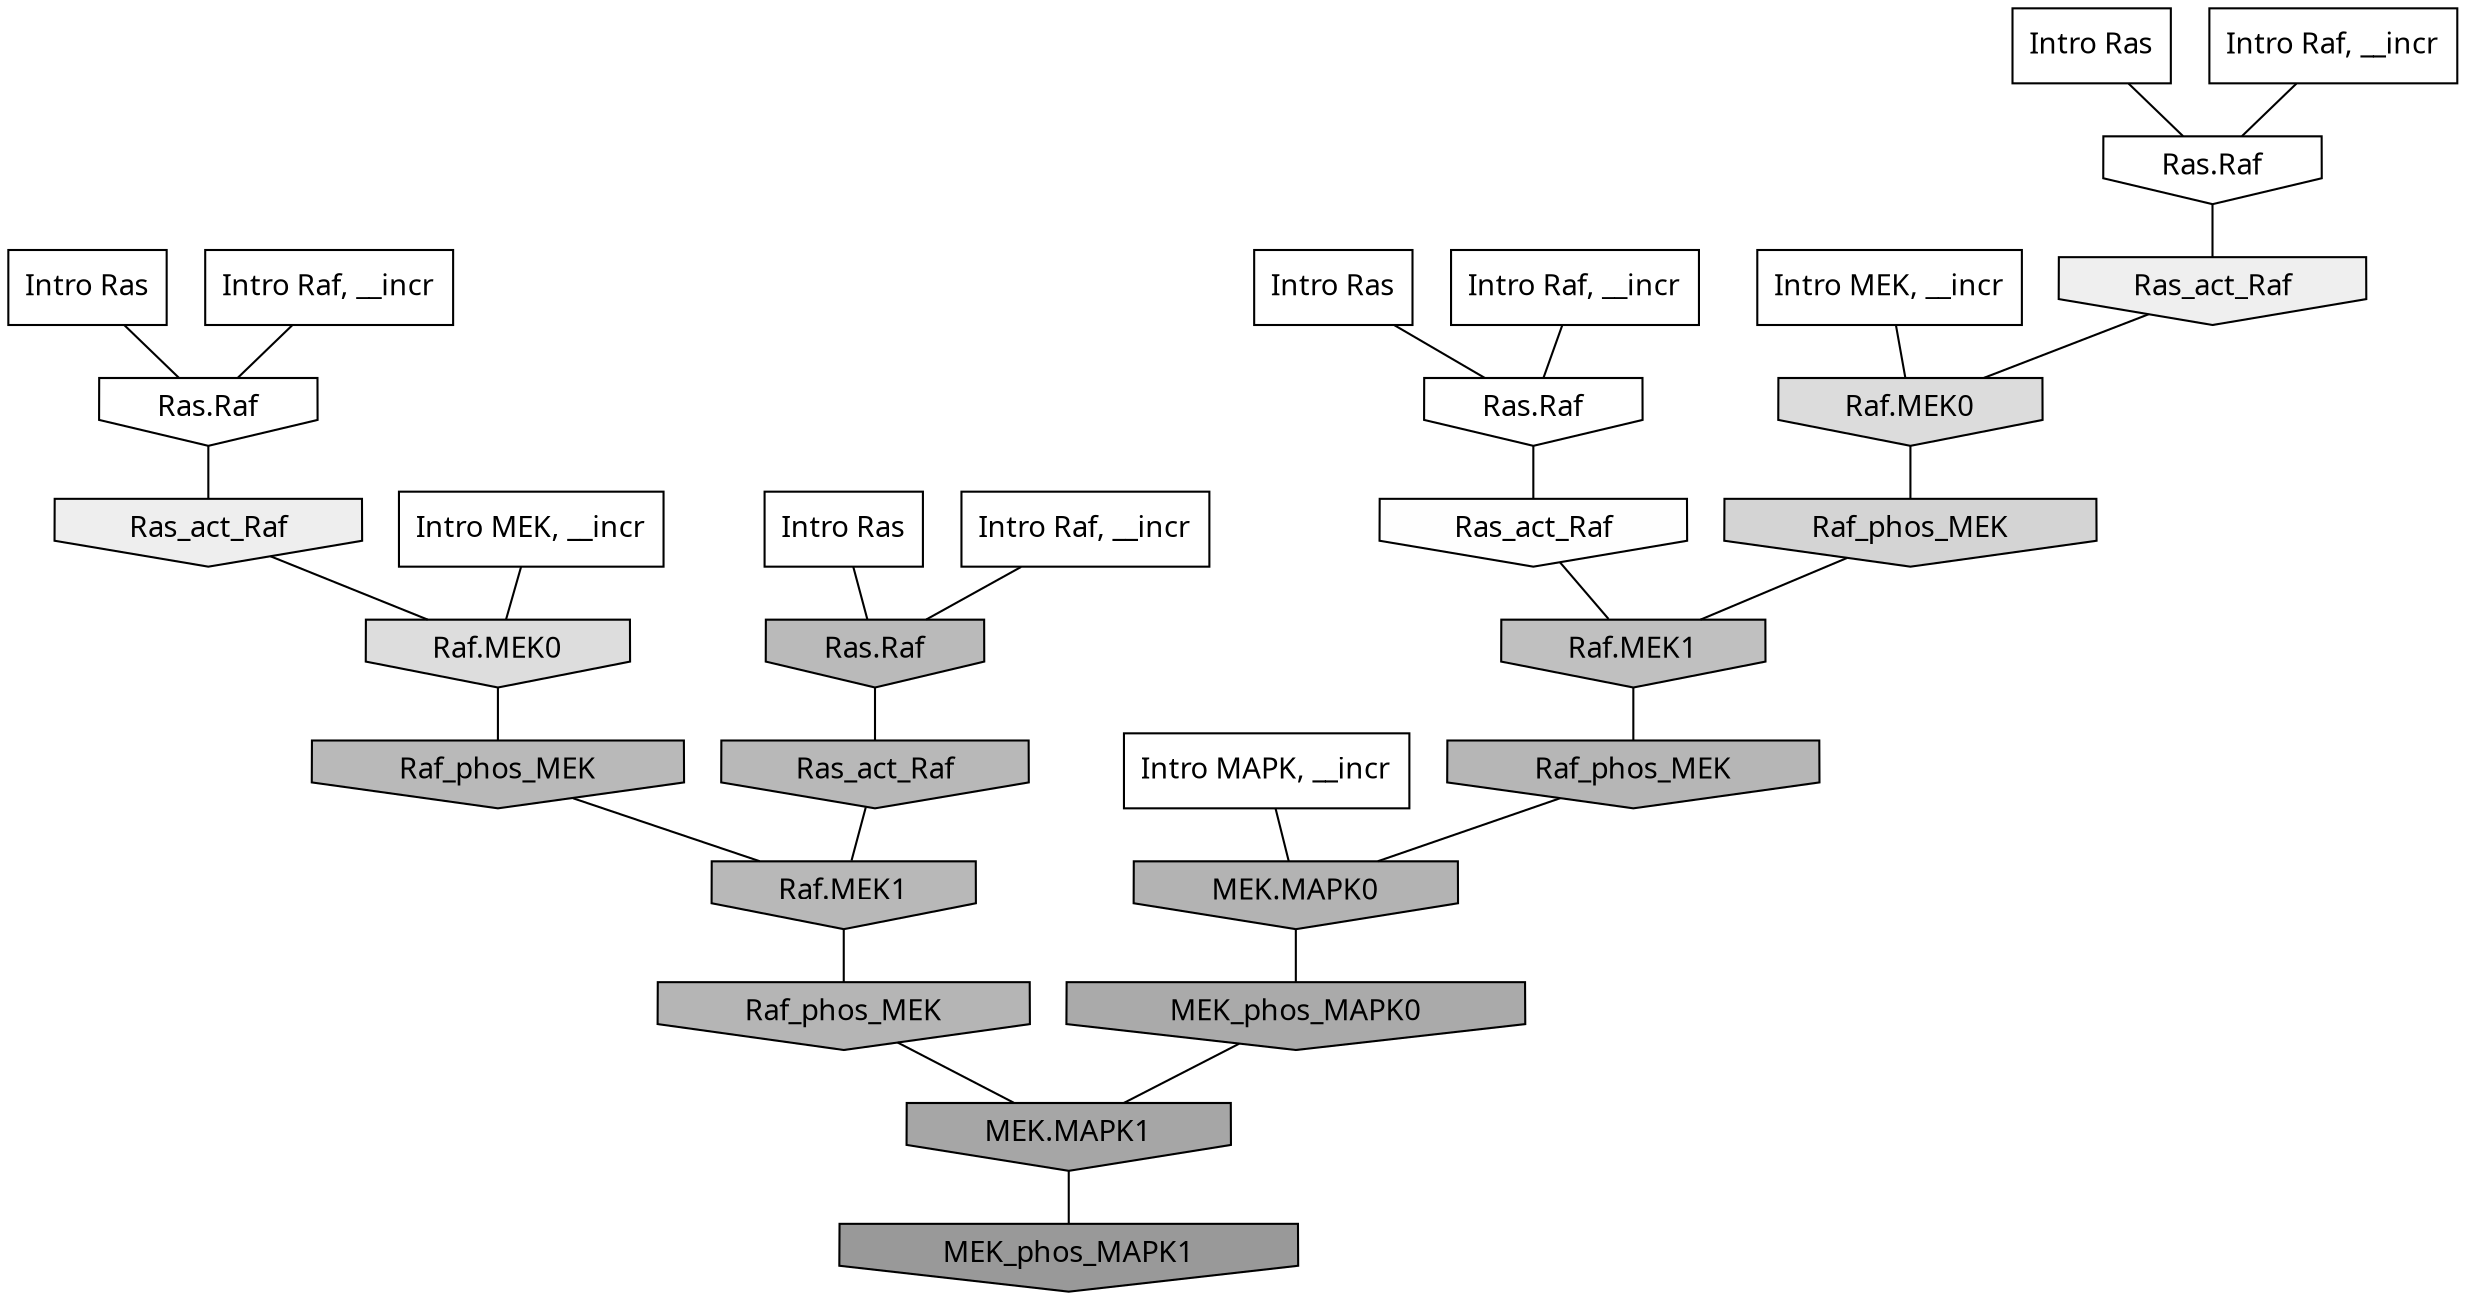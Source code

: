 digraph G{
  rankdir="TB";
  ranksep=0.30;
  node [fontname="CMU Serif"];
  edge [fontname="CMU Serif"];
  
  17 [label="Intro Ras", shape=rectangle, style=filled, fillcolor="0.000 0.000 1.000"]
  
  41 [label="Intro Ras", shape=rectangle, style=filled, fillcolor="0.000 0.000 1.000"]
  
  45 [label="Intro Ras", shape=rectangle, style=filled, fillcolor="0.000 0.000 1.000"]
  
  79 [label="Intro Ras", shape=rectangle, style=filled, fillcolor="0.000 0.000 1.000"]
  
  367 [label="Intro Raf, __incr", shape=rectangle, style=filled, fillcolor="0.000 0.000 1.000"]
  
  651 [label="Intro Raf, __incr", shape=rectangle, style=filled, fillcolor="0.000 0.000 1.000"]
  
  824 [label="Intro Raf, __incr", shape=rectangle, style=filled, fillcolor="0.000 0.000 1.000"]
  
  862 [label="Intro Raf, __incr", shape=rectangle, style=filled, fillcolor="0.000 0.000 1.000"]
  
  1732 [label="Intro MEK, __incr", shape=rectangle, style=filled, fillcolor="0.000 0.000 1.000"]
  
  1981 [label="Intro MEK, __incr", shape=rectangle, style=filled, fillcolor="0.000 0.000 1.000"]
  
  2153 [label="Intro MAPK, __incr", shape=rectangle, style=filled, fillcolor="0.000 0.000 1.000"]
  
  3241 [label="Ras.Raf", shape=invhouse, style=filled, fillcolor="0.000 0.000 1.000"]
  
  3264 [label="Ras.Raf", shape=invhouse, style=filled, fillcolor="0.000 0.000 1.000"]
  
  3301 [label="Ras.Raf", shape=invhouse, style=filled, fillcolor="0.000 0.000 1.000"]
  
  3336 [label="Ras_act_Raf", shape=invhouse, style=filled, fillcolor="0.000 0.000 0.995"]
  
  3693 [label="Ras_act_Raf", shape=invhouse, style=filled, fillcolor="0.000 0.000 0.935"]
  
  3746 [label="Ras_act_Raf", shape=invhouse, style=filled, fillcolor="0.000 0.000 0.931"]
  
  4521 [label="Raf.MEK0", shape=invhouse, style=filled, fillcolor="0.000 0.000 0.867"]
  
  4587 [label="Raf.MEK0", shape=invhouse, style=filled, fillcolor="0.000 0.000 0.861"]
  
  5016 [label="Raf_phos_MEK", shape=invhouse, style=filled, fillcolor="0.000 0.000 0.830"]
  
  6178 [label="Raf.MEK1", shape=invhouse, style=filled, fillcolor="0.000 0.000 0.753"]
  
  6626 [label="Ras.Raf", shape=invhouse, style=filled, fillcolor="0.000 0.000 0.730"]
  
  6793 [label="Raf_phos_MEK", shape=invhouse, style=filled, fillcolor="0.000 0.000 0.723"]
  
  6842 [label="Ras_act_Raf", shape=invhouse, style=filled, fillcolor="0.000 0.000 0.721"]
  
  6845 [label="Raf.MEK1", shape=invhouse, style=filled, fillcolor="0.000 0.000 0.721"]
  
  7003 [label="Raf_phos_MEK", shape=invhouse, style=filled, fillcolor="0.000 0.000 0.714"]
  
  7168 [label="Raf_phos_MEK", shape=invhouse, style=filled, fillcolor="0.000 0.000 0.708"]
  
  7271 [label="MEK.MAPK0", shape=invhouse, style=filled, fillcolor="0.000 0.000 0.703"]
  
  8257 [label="MEK_phos_MAPK0", shape=invhouse, style=filled, fillcolor="0.000 0.000 0.667"]
  
  8666 [label="MEK.MAPK1", shape=invhouse, style=filled, fillcolor="0.000 0.000 0.652"]
  
  10507 [label="MEK_phos_MAPK1", shape=invhouse, style=filled, fillcolor="0.000 0.000 0.600"]
  
  
  8666 -> 10507 [dir=none, color="0.000 0.000 0.000"] 
  8257 -> 8666 [dir=none, color="0.000 0.000 0.000"] 
  7271 -> 8257 [dir=none, color="0.000 0.000 0.000"] 
  7168 -> 8666 [dir=none, color="0.000 0.000 0.000"] 
  7003 -> 7271 [dir=none, color="0.000 0.000 0.000"] 
  6845 -> 7168 [dir=none, color="0.000 0.000 0.000"] 
  6842 -> 6845 [dir=none, color="0.000 0.000 0.000"] 
  6793 -> 6845 [dir=none, color="0.000 0.000 0.000"] 
  6626 -> 6842 [dir=none, color="0.000 0.000 0.000"] 
  6178 -> 7003 [dir=none, color="0.000 0.000 0.000"] 
  5016 -> 6178 [dir=none, color="0.000 0.000 0.000"] 
  4587 -> 5016 [dir=none, color="0.000 0.000 0.000"] 
  4521 -> 6793 [dir=none, color="0.000 0.000 0.000"] 
  3746 -> 4521 [dir=none, color="0.000 0.000 0.000"] 
  3693 -> 4587 [dir=none, color="0.000 0.000 0.000"] 
  3336 -> 6178 [dir=none, color="0.000 0.000 0.000"] 
  3301 -> 3336 [dir=none, color="0.000 0.000 0.000"] 
  3264 -> 3746 [dir=none, color="0.000 0.000 0.000"] 
  3241 -> 3693 [dir=none, color="0.000 0.000 0.000"] 
  2153 -> 7271 [dir=none, color="0.000 0.000 0.000"] 
  1981 -> 4587 [dir=none, color="0.000 0.000 0.000"] 
  1732 -> 4521 [dir=none, color="0.000 0.000 0.000"] 
  862 -> 3241 [dir=none, color="0.000 0.000 0.000"] 
  824 -> 3301 [dir=none, color="0.000 0.000 0.000"] 
  651 -> 3264 [dir=none, color="0.000 0.000 0.000"] 
  367 -> 6626 [dir=none, color="0.000 0.000 0.000"] 
  79 -> 6626 [dir=none, color="0.000 0.000 0.000"] 
  45 -> 3241 [dir=none, color="0.000 0.000 0.000"] 
  41 -> 3301 [dir=none, color="0.000 0.000 0.000"] 
  17 -> 3264 [dir=none, color="0.000 0.000 0.000"] 
  
  }
